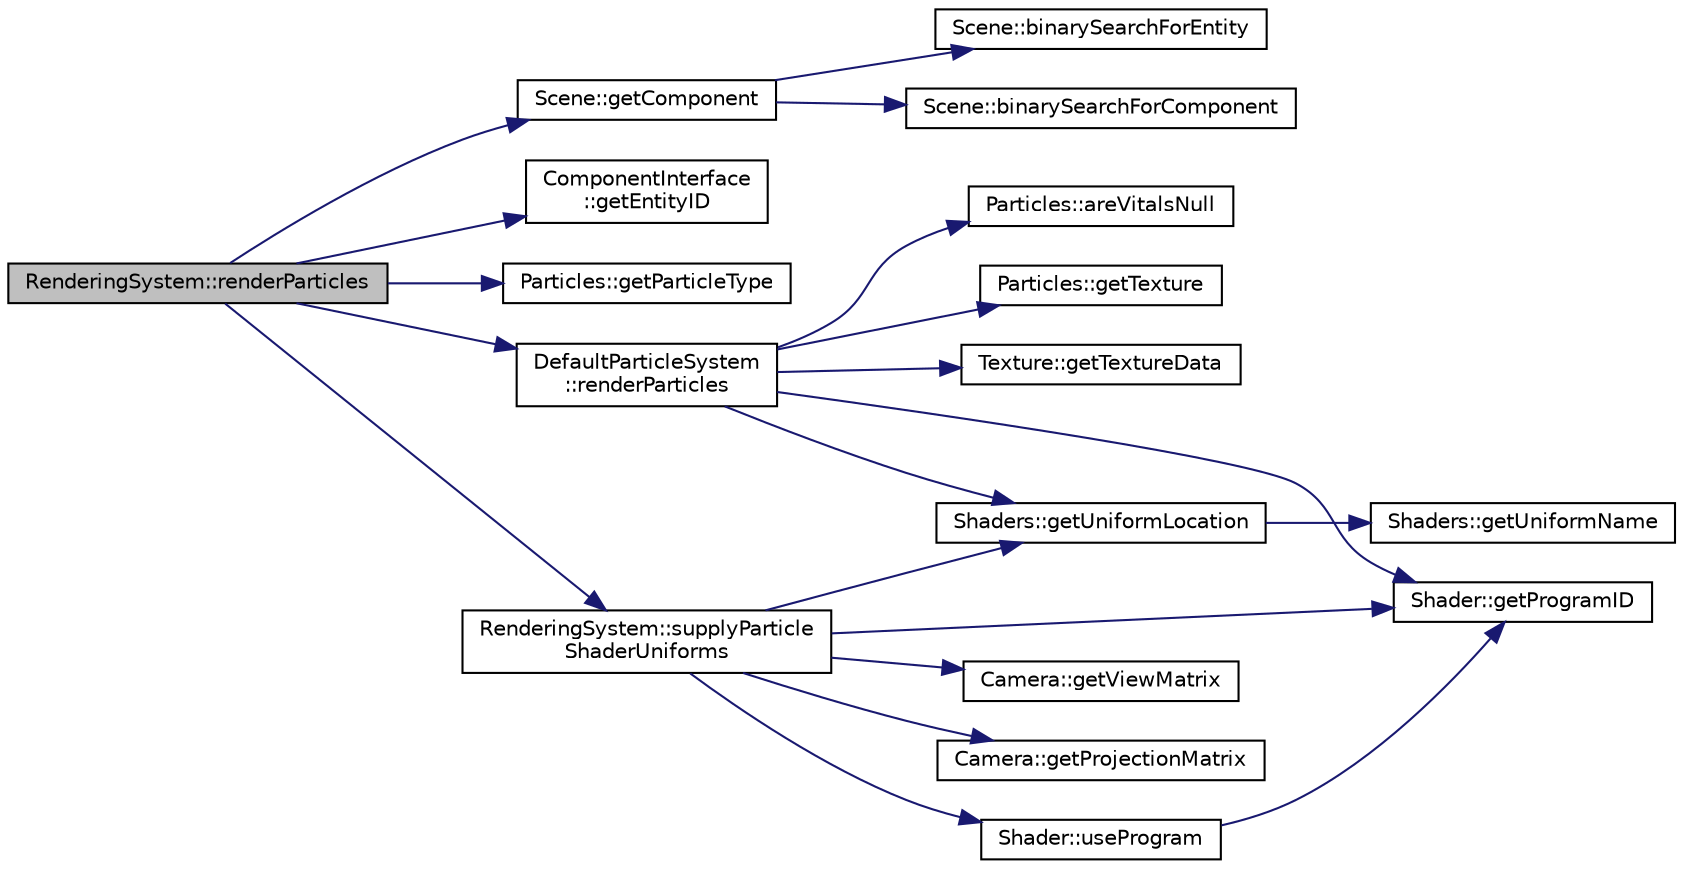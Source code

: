 digraph "RenderingSystem::renderParticles"
{
 // INTERACTIVE_SVG=YES
 // LATEX_PDF_SIZE
  edge [fontname="Helvetica",fontsize="10",labelfontname="Helvetica",labelfontsize="10"];
  node [fontname="Helvetica",fontsize="10",shape=record];
  rankdir="LR";
  Node1 [label="RenderingSystem::renderParticles",height=0.2,width=0.4,color="black", fillcolor="grey75", style="filled", fontcolor="black",tooltip=" "];
  Node1 -> Node2 [color="midnightblue",fontsize="10",style="solid",fontname="Helvetica"];
  Node2 [label="Scene::getComponent",height=0.2,width=0.4,color="black", fillcolor="white", style="filled",URL="$d6/db5/class_scene.html#a65d6f6cd75b250c657d5d4a267c4b245",tooltip=" "];
  Node2 -> Node3 [color="midnightblue",fontsize="10",style="solid",fontname="Helvetica"];
  Node3 [label="Scene::binarySearchForComponent",height=0.2,width=0.4,color="black", fillcolor="white", style="filled",URL="$d6/db5/class_scene.html#af06ab78544ec997fd8e480762b2cc40a",tooltip=" "];
  Node2 -> Node4 [color="midnightblue",fontsize="10",style="solid",fontname="Helvetica"];
  Node4 [label="Scene::binarySearchForEntity",height=0.2,width=0.4,color="black", fillcolor="white", style="filled",URL="$d6/db5/class_scene.html#a55c346bea3f04eb9d9f8476a68c2fa93",tooltip=" "];
  Node1 -> Node5 [color="midnightblue",fontsize="10",style="solid",fontname="Helvetica"];
  Node5 [label="ComponentInterface\l::getEntityID",height=0.2,width=0.4,color="black", fillcolor="white", style="filled",URL="$d5/d79/class_component_interface.html#ad55486119519e96e617e082bf583b1d9",tooltip=" "];
  Node1 -> Node6 [color="midnightblue",fontsize="10",style="solid",fontname="Helvetica"];
  Node6 [label="Particles::getParticleType",height=0.2,width=0.4,color="black", fillcolor="white", style="filled",URL="$d0/d67/class_particles.html#acaa21a3b799b942411ee0fbc69898308",tooltip=" "];
  Node1 -> Node7 [color="midnightblue",fontsize="10",style="solid",fontname="Helvetica"];
  Node7 [label="DefaultParticleSystem\l::renderParticles",height=0.2,width=0.4,color="black", fillcolor="white", style="filled",URL="$df/d86/class_default_particle_system.html#a18751e09ab38a8aeb21ec011206efe01",tooltip=" "];
  Node7 -> Node8 [color="midnightblue",fontsize="10",style="solid",fontname="Helvetica"];
  Node8 [label="Particles::areVitalsNull",height=0.2,width=0.4,color="black", fillcolor="white", style="filled",URL="$d0/d67/class_particles.html#a157f6a74b53ef15e2bd063d594d194f0",tooltip=" "];
  Node7 -> Node9 [color="midnightblue",fontsize="10",style="solid",fontname="Helvetica"];
  Node9 [label="Shader::getProgramID",height=0.2,width=0.4,color="black", fillcolor="white", style="filled",URL="$d1/d51/class_shader.html#a240b7ecb19883fa340489840733eae6d",tooltip=" "];
  Node7 -> Node10 [color="midnightblue",fontsize="10",style="solid",fontname="Helvetica"];
  Node10 [label="Particles::getTexture",height=0.2,width=0.4,color="black", fillcolor="white", style="filled",URL="$d0/d67/class_particles.html#adc1860aaf7be7e28ac03b75b28dd9815",tooltip=" "];
  Node7 -> Node11 [color="midnightblue",fontsize="10",style="solid",fontname="Helvetica"];
  Node11 [label="Texture::getTextureData",height=0.2,width=0.4,color="black", fillcolor="white", style="filled",URL="$d2/d7f/class_texture.html#a922a73acbaee522dd96d971b630da0fa",tooltip=" "];
  Node7 -> Node12 [color="midnightblue",fontsize="10",style="solid",fontname="Helvetica"];
  Node12 [label="Shaders::getUniformLocation",height=0.2,width=0.4,color="black", fillcolor="white", style="filled",URL="$d7/da2/namespace_shaders.html#aaa649eb98b860170946f582b8e93c12d",tooltip=" "];
  Node12 -> Node13 [color="midnightblue",fontsize="10",style="solid",fontname="Helvetica"];
  Node13 [label="Shaders::getUniformName",height=0.2,width=0.4,color="black", fillcolor="white", style="filled",URL="$d7/da2/namespace_shaders.html#a25a80e81a8051ed31ecab4ed167b0be8",tooltip=" "];
  Node1 -> Node14 [color="midnightblue",fontsize="10",style="solid",fontname="Helvetica"];
  Node14 [label="RenderingSystem::supplyParticle\lShaderUniforms",height=0.2,width=0.4,color="black", fillcolor="white", style="filled",URL="$d8/d31/class_rendering_system.html#a9a564fd51aaea7d85eaf86b5101802ee",tooltip=" "];
  Node14 -> Node9 [color="midnightblue",fontsize="10",style="solid",fontname="Helvetica"];
  Node14 -> Node15 [color="midnightblue",fontsize="10",style="solid",fontname="Helvetica"];
  Node15 [label="Camera::getProjectionMatrix",height=0.2,width=0.4,color="black", fillcolor="white", style="filled",URL="$da/dbb/class_camera.html#a587090d0991afb2c6b44bcefd379f2a1",tooltip=" "];
  Node14 -> Node12 [color="midnightblue",fontsize="10",style="solid",fontname="Helvetica"];
  Node14 -> Node16 [color="midnightblue",fontsize="10",style="solid",fontname="Helvetica"];
  Node16 [label="Camera::getViewMatrix",height=0.2,width=0.4,color="black", fillcolor="white", style="filled",URL="$da/dbb/class_camera.html#a1d11fe156faf5a21c8737aa37f72af5c",tooltip=" "];
  Node14 -> Node17 [color="midnightblue",fontsize="10",style="solid",fontname="Helvetica"];
  Node17 [label="Shader::useProgram",height=0.2,width=0.4,color="black", fillcolor="white", style="filled",URL="$d1/d51/class_shader.html#a78dd190177e9d0062d150da522ab3125",tooltip=" "];
  Node17 -> Node9 [color="midnightblue",fontsize="10",style="solid",fontname="Helvetica"];
}
